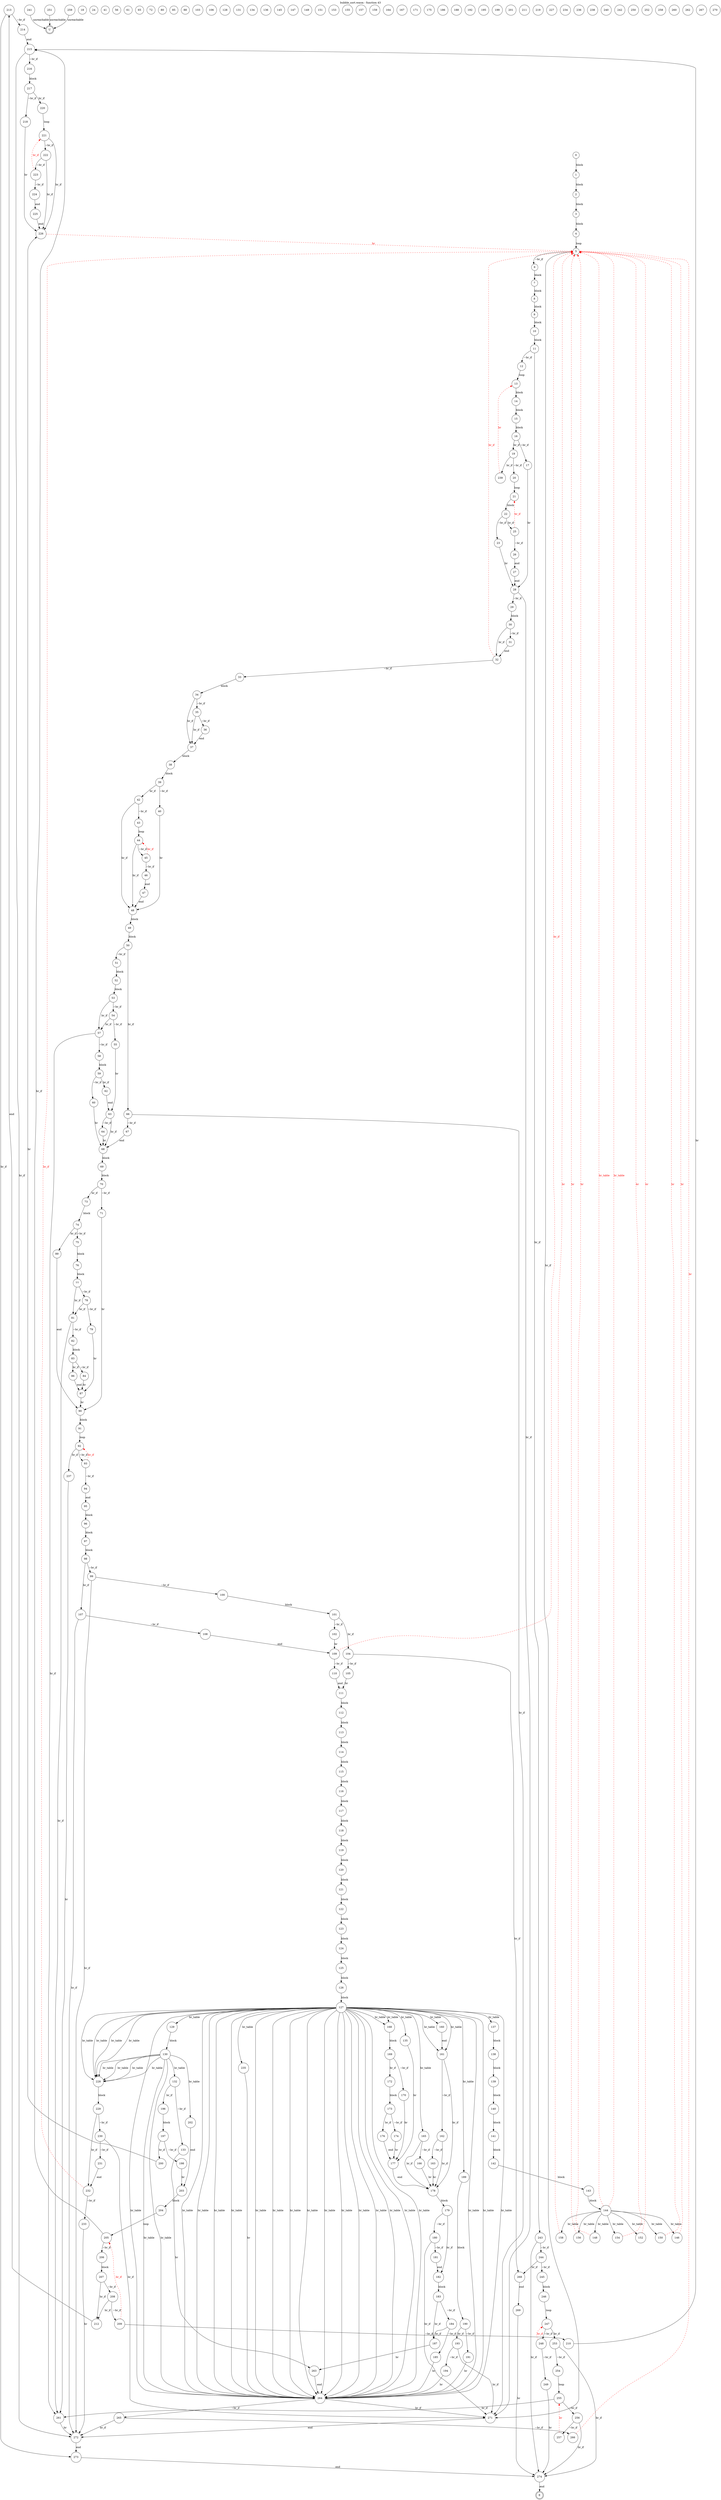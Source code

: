 digraph finite_state_machine {
    label = "bubble_sort.wasm - function 43"
    labelloc =  t
    labelfontsize = 16
    labelfontcolor = black
    labelfontname = "Helvetica"
    node [shape = doublecircle]; E U ;
node [shape=circle, fontcolor=black, style="", label="0"]0
node [shape=circle, fontcolor=black, style="", label="1"]1
node [shape=circle, fontcolor=black, style="", label="2"]2
node [shape=circle, fontcolor=black, style="", label="3"]3
node [shape=circle, fontcolor=black, style="", label="4"]4
node [shape=circle, fontcolor=black, style="", label="5"]5
node [shape=circle, fontcolor=black, style="", label="6"]6
node [shape=circle, fontcolor=black, style="", label="7"]7
node [shape=circle, fontcolor=black, style="", label="8"]8
node [shape=circle, fontcolor=black, style="", label="9"]9
node [shape=circle, fontcolor=black, style="", label="10"]10
node [shape=circle, fontcolor=black, style="", label="11"]11
node [shape=circle, fontcolor=black, style="", label="12"]12
node [shape=circle, fontcolor=black, style="", label="13"]13
node [shape=circle, fontcolor=black, style="", label="14"]14
node [shape=circle, fontcolor=black, style="", label="15"]15
node [shape=circle, fontcolor=black, style="", label="16"]16
node [shape=circle, fontcolor=black, style="", label="17"]17
node [shape=circle, fontcolor=black, style="", label="18"]18
node [shape=circle, fontcolor=black, style="", label="19"]19
node [shape=circle, fontcolor=black, style="", label="20"]20
node [shape=circle, fontcolor=black, style="", label="21"]21
node [shape=circle, fontcolor=black, style="", label="22"]22
node [shape=circle, fontcolor=black, style="", label="23"]23
node [shape=circle, fontcolor=black, style="", label="24"]24
node [shape=circle, fontcolor=black, style="", label="25"]25
node [shape=circle, fontcolor=black, style="", label="26"]26
node [shape=circle, fontcolor=black, style="", label="27"]27
node [shape=circle, fontcolor=black, style="", label="28"]28
node [shape=circle, fontcolor=black, style="", label="29"]29
node [shape=circle, fontcolor=black, style="", label="30"]30
node [shape=circle, fontcolor=black, style="", label="31"]31
node [shape=circle, fontcolor=black, style="", label="32"]32
node [shape=circle, fontcolor=black, style="", label="33"]33
node [shape=circle, fontcolor=black, style="", label="34"]34
node [shape=circle, fontcolor=black, style="", label="35"]35
node [shape=circle, fontcolor=black, style="", label="36"]36
node [shape=circle, fontcolor=black, style="", label="37"]37
node [shape=circle, fontcolor=black, style="", label="38"]38
node [shape=circle, fontcolor=black, style="", label="39"]39
node [shape=circle, fontcolor=black, style="", label="40"]40
node [shape=circle, fontcolor=black, style="", label="41"]41
node [shape=circle, fontcolor=black, style="", label="42"]42
node [shape=circle, fontcolor=black, style="", label="43"]43
node [shape=circle, fontcolor=black, style="", label="44"]44
node [shape=circle, fontcolor=black, style="", label="45"]45
node [shape=circle, fontcolor=black, style="", label="46"]46
node [shape=circle, fontcolor=black, style="", label="47"]47
node [shape=circle, fontcolor=black, style="", label="48"]48
node [shape=circle, fontcolor=black, style="", label="49"]49
node [shape=circle, fontcolor=black, style="", label="50"]50
node [shape=circle, fontcolor=black, style="", label="51"]51
node [shape=circle, fontcolor=black, style="", label="52"]52
node [shape=circle, fontcolor=black, style="", label="53"]53
node [shape=circle, fontcolor=black, style="", label="54"]54
node [shape=circle, fontcolor=black, style="", label="55"]55
node [shape=circle, fontcolor=black, style="", label="56"]56
node [shape=circle, fontcolor=black, style="", label="57"]57
node [shape=circle, fontcolor=black, style="", label="58"]58
node [shape=circle, fontcolor=black, style="", label="59"]59
node [shape=circle, fontcolor=black, style="", label="60"]60
node [shape=circle, fontcolor=black, style="", label="61"]61
node [shape=circle, fontcolor=black, style="", label="62"]62
node [shape=circle, fontcolor=black, style="", label="63"]63
node [shape=circle, fontcolor=black, style="", label="64"]64
node [shape=circle, fontcolor=black, style="", label="65"]65
node [shape=circle, fontcolor=black, style="", label="66"]66
node [shape=circle, fontcolor=black, style="", label="67"]67
node [shape=circle, fontcolor=black, style="", label="68"]68
node [shape=circle, fontcolor=black, style="", label="69"]69
node [shape=circle, fontcolor=black, style="", label="70"]70
node [shape=circle, fontcolor=black, style="", label="71"]71
node [shape=circle, fontcolor=black, style="", label="72"]72
node [shape=circle, fontcolor=black, style="", label="73"]73
node [shape=circle, fontcolor=black, style="", label="74"]74
node [shape=circle, fontcolor=black, style="", label="75"]75
node [shape=circle, fontcolor=black, style="", label="76"]76
node [shape=circle, fontcolor=black, style="", label="77"]77
node [shape=circle, fontcolor=black, style="", label="78"]78
node [shape=circle, fontcolor=black, style="", label="79"]79
node [shape=circle, fontcolor=black, style="", label="80"]80
node [shape=circle, fontcolor=black, style="", label="81"]81
node [shape=circle, fontcolor=black, style="", label="82"]82
node [shape=circle, fontcolor=black, style="", label="83"]83
node [shape=circle, fontcolor=black, style="", label="84"]84
node [shape=circle, fontcolor=black, style="", label="85"]85
node [shape=circle, fontcolor=black, style="", label="86"]86
node [shape=circle, fontcolor=black, style="", label="87"]87
node [shape=circle, fontcolor=black, style="", label="88"]88
node [shape=circle, fontcolor=black, style="", label="89"]89
node [shape=circle, fontcolor=black, style="", label="90"]90
node [shape=circle, fontcolor=black, style="", label="91"]91
node [shape=circle, fontcolor=black, style="", label="92"]92
node [shape=circle, fontcolor=black, style="", label="93"]93
node [shape=circle, fontcolor=black, style="", label="94"]94
node [shape=circle, fontcolor=black, style="", label="95"]95
node [shape=circle, fontcolor=black, style="", label="96"]96
node [shape=circle, fontcolor=black, style="", label="97"]97
node [shape=circle, fontcolor=black, style="", label="98"]98
node [shape=circle, fontcolor=black, style="", label="99"]99
node [shape=circle, fontcolor=black, style="", label="100"]100
node [shape=circle, fontcolor=black, style="", label="101"]101
node [shape=circle, fontcolor=black, style="", label="102"]102
node [shape=circle, fontcolor=black, style="", label="103"]103
node [shape=circle, fontcolor=black, style="", label="104"]104
node [shape=circle, fontcolor=black, style="", label="105"]105
node [shape=circle, fontcolor=black, style="", label="106"]106
node [shape=circle, fontcolor=black, style="", label="107"]107
node [shape=circle, fontcolor=black, style="", label="108"]108
node [shape=circle, fontcolor=black, style="", label="109"]109
node [shape=circle, fontcolor=black, style="", label="110"]110
node [shape=circle, fontcolor=black, style="", label="111"]111
node [shape=circle, fontcolor=black, style="", label="112"]112
node [shape=circle, fontcolor=black, style="", label="113"]113
node [shape=circle, fontcolor=black, style="", label="114"]114
node [shape=circle, fontcolor=black, style="", label="115"]115
node [shape=circle, fontcolor=black, style="", label="116"]116
node [shape=circle, fontcolor=black, style="", label="117"]117
node [shape=circle, fontcolor=black, style="", label="118"]118
node [shape=circle, fontcolor=black, style="", label="119"]119
node [shape=circle, fontcolor=black, style="", label="120"]120
node [shape=circle, fontcolor=black, style="", label="121"]121
node [shape=circle, fontcolor=black, style="", label="122"]122
node [shape=circle, fontcolor=black, style="", label="123"]123
node [shape=circle, fontcolor=black, style="", label="124"]124
node [shape=circle, fontcolor=black, style="", label="125"]125
node [shape=circle, fontcolor=black, style="", label="126"]126
node [shape=circle, fontcolor=black, style="", label="127"]127
node [shape=circle, fontcolor=black, style="", label="128"]128
node [shape=circle, fontcolor=black, style="", label="129"]129
node [shape=circle, fontcolor=black, style="", label="130"]130
node [shape=circle, fontcolor=black, style="", label="131"]131
node [shape=circle, fontcolor=black, style="", label="132"]132
node [shape=circle, fontcolor=black, style="", label="133"]133
node [shape=circle, fontcolor=black, style="", label="134"]134
node [shape=circle, fontcolor=black, style="", label="135"]135
node [shape=circle, fontcolor=black, style="", label="136"]136
node [shape=circle, fontcolor=black, style="", label="137"]137
node [shape=circle, fontcolor=black, style="", label="138"]138
node [shape=circle, fontcolor=black, style="", label="139"]139
node [shape=circle, fontcolor=black, style="", label="140"]140
node [shape=circle, fontcolor=black, style="", label="141"]141
node [shape=circle, fontcolor=black, style="", label="142"]142
node [shape=circle, fontcolor=black, style="", label="143"]143
node [shape=circle, fontcolor=black, style="", label="144"]144
node [shape=circle, fontcolor=black, style="", label="145"]145
node [shape=circle, fontcolor=black, style="", label="146"]146
node [shape=circle, fontcolor=black, style="", label="147"]147
node [shape=circle, fontcolor=black, style="", label="148"]148
node [shape=circle, fontcolor=black, style="", label="149"]149
node [shape=circle, fontcolor=black, style="", label="150"]150
node [shape=circle, fontcolor=black, style="", label="151"]151
node [shape=circle, fontcolor=black, style="", label="152"]152
node [shape=circle, fontcolor=black, style="", label="153"]153
node [shape=circle, fontcolor=black, style="", label="154"]154
node [shape=circle, fontcolor=black, style="", label="155"]155
node [shape=circle, fontcolor=black, style="", label="156"]156
node [shape=circle, fontcolor=black, style="", label="157"]157
node [shape=circle, fontcolor=black, style="", label="158"]158
node [shape=circle, fontcolor=black, style="", label="159"]159
node [shape=circle, fontcolor=black, style="", label="160"]160
node [shape=circle, fontcolor=black, style="", label="161"]161
node [shape=circle, fontcolor=black, style="", label="162"]162
node [shape=circle, fontcolor=black, style="", label="163"]163
node [shape=circle, fontcolor=black, style="", label="164"]164
node [shape=circle, fontcolor=black, style="", label="165"]165
node [shape=circle, fontcolor=black, style="", label="166"]166
node [shape=circle, fontcolor=black, style="", label="167"]167
node [shape=circle, fontcolor=black, style="", label="168"]168
node [shape=circle, fontcolor=black, style="", label="169"]169
node [shape=circle, fontcolor=black, style="", label="170"]170
node [shape=circle, fontcolor=black, style="", label="171"]171
node [shape=circle, fontcolor=black, style="", label="172"]172
node [shape=circle, fontcolor=black, style="", label="173"]173
node [shape=circle, fontcolor=black, style="", label="174"]174
node [shape=circle, fontcolor=black, style="", label="175"]175
node [shape=circle, fontcolor=black, style="", label="176"]176
node [shape=circle, fontcolor=black, style="", label="177"]177
node [shape=circle, fontcolor=black, style="", label="178"]178
node [shape=circle, fontcolor=black, style="", label="179"]179
node [shape=circle, fontcolor=black, style="", label="180"]180
node [shape=circle, fontcolor=black, style="", label="181"]181
node [shape=circle, fontcolor=black, style="", label="182"]182
node [shape=circle, fontcolor=black, style="", label="183"]183
node [shape=circle, fontcolor=black, style="", label="184"]184
node [shape=circle, fontcolor=black, style="", label="185"]185
node [shape=circle, fontcolor=black, style="", label="186"]186
node [shape=circle, fontcolor=black, style="", label="187"]187
node [shape=circle, fontcolor=black, style="", label="188"]188
node [shape=circle, fontcolor=black, style="", label="189"]189
node [shape=circle, fontcolor=black, style="", label="190"]190
node [shape=circle, fontcolor=black, style="", label="191"]191
node [shape=circle, fontcolor=black, style="", label="192"]192
node [shape=circle, fontcolor=black, style="", label="193"]193
node [shape=circle, fontcolor=black, style="", label="194"]194
node [shape=circle, fontcolor=black, style="", label="195"]195
node [shape=circle, fontcolor=black, style="", label="196"]196
node [shape=circle, fontcolor=black, style="", label="197"]197
node [shape=circle, fontcolor=black, style="", label="198"]198
node [shape=circle, fontcolor=black, style="", label="199"]199
node [shape=circle, fontcolor=black, style="", label="200"]200
node [shape=circle, fontcolor=black, style="", label="201"]201
node [shape=circle, fontcolor=black, style="", label="202"]202
node [shape=circle, fontcolor=black, style="", label="203"]203
node [shape=circle, fontcolor=black, style="", label="204"]204
node [shape=circle, fontcolor=black, style="", label="205"]205
node [shape=circle, fontcolor=black, style="", label="206"]206
node [shape=circle, fontcolor=black, style="", label="207"]207
node [shape=circle, fontcolor=black, style="", label="208"]208
node [shape=circle, fontcolor=black, style="", label="209"]209
node [shape=circle, fontcolor=black, style="", label="210"]210
node [shape=circle, fontcolor=black, style="", label="211"]211
node [shape=circle, fontcolor=black, style="", label="212"]212
node [shape=circle, fontcolor=black, style="", label="213"]213
node [shape=circle, fontcolor=black, style="", label="214"]214
node [shape=circle, fontcolor=black, style="", label="215"]215
node [shape=circle, fontcolor=black, style="", label="216"]216
node [shape=circle, fontcolor=black, style="", label="217"]217
node [shape=circle, fontcolor=black, style="", label="218"]218
node [shape=circle, fontcolor=black, style="", label="219"]219
node [shape=circle, fontcolor=black, style="", label="220"]220
node [shape=circle, fontcolor=black, style="", label="221"]221
node [shape=circle, fontcolor=black, style="", label="222"]222
node [shape=circle, fontcolor=black, style="", label="223"]223
node [shape=circle, fontcolor=black, style="", label="224"]224
node [shape=circle, fontcolor=black, style="", label="225"]225
node [shape=circle, fontcolor=black, style="", label="226"]226
node [shape=circle, fontcolor=black, style="", label="227"]227
node [shape=circle, fontcolor=black, style="", label="228"]228
node [shape=circle, fontcolor=black, style="", label="229"]229
node [shape=circle, fontcolor=black, style="", label="230"]230
node [shape=circle, fontcolor=black, style="", label="231"]231
node [shape=circle, fontcolor=black, style="", label="232"]232
node [shape=circle, fontcolor=black, style="", label="233"]233
node [shape=circle, fontcolor=black, style="", label="234"]234
node [shape=circle, fontcolor=black, style="", label="235"]235
node [shape=circle, fontcolor=black, style="", label="236"]236
node [shape=circle, fontcolor=black, style="", label="237"]237
node [shape=circle, fontcolor=black, style="", label="238"]238
node [shape=circle, fontcolor=black, style="", label="239"]239
node [shape=circle, fontcolor=black, style="", label="240"]240
node [shape=circle, fontcolor=black, style="", label="241"]241
node [shape=circle, fontcolor=black, style="", label="242"]242
node [shape=circle, fontcolor=black, style="", label="243"]243
node [shape=circle, fontcolor=black, style="", label="244"]244
node [shape=circle, fontcolor=black, style="", label="245"]245
node [shape=circle, fontcolor=black, style="", label="246"]246
node [shape=circle, fontcolor=black, style="", label="247"]247
node [shape=circle, fontcolor=black, style="", label="248"]248
node [shape=circle, fontcolor=black, style="", label="249"]249
node [shape=circle, fontcolor=black, style="", label="250"]250
node [shape=circle, fontcolor=black, style="", label="251"]251
node [shape=circle, fontcolor=black, style="", label="252"]252
node [shape=circle, fontcolor=black, style="", label="253"]253
node [shape=circle, fontcolor=black, style="", label="254"]254
node [shape=circle, fontcolor=black, style="", label="255"]255
node [shape=circle, fontcolor=black, style="", label="256"]256
node [shape=circle, fontcolor=black, style="", label="257"]257
node [shape=circle, fontcolor=black, style="", label="258"]258
node [shape=circle, fontcolor=black, style="", label="259"]259
node [shape=circle, fontcolor=black, style="", label="260"]260
node [shape=circle, fontcolor=black, style="", label="261"]261
node [shape=circle, fontcolor=black, style="", label="262"]262
node [shape=circle, fontcolor=black, style="", label="263"]263
node [shape=circle, fontcolor=black, style="", label="264"]264
node [shape=circle, fontcolor=black, style="", label="265"]265
node [shape=circle, fontcolor=black, style="", label="266"]266
node [shape=circle, fontcolor=black, style="", label="267"]267
node [shape=circle, fontcolor=black, style="", label="268"]268
node [shape=circle, fontcolor=black, style="", label="269"]269
node [shape=circle, fontcolor=black, style="", label="270"]270
node [shape=circle, fontcolor=black, style="", label="271"]271
node [shape=circle, fontcolor=black, style="", label="272"]272
node [shape=circle, fontcolor=black, style="", label="273"]273
node [shape=circle, fontcolor=black, style="", label="274"]274
node [shape=circle, fontcolor=black, style="", label="E"]E
node [shape=circle, fontcolor=black, style="", label="U"]U
    0 -> 1[label="block"];
    1 -> 2[label="block"];
    2 -> 3[label="block"];
    3 -> 4[label="block"];
    4 -> 5[label="loop"];
    5 -> 6[label="~br_if"];
    5 -> 271[label="br_if"];
    6 -> 7[label="block"];
    7 -> 8[label="block"];
    8 -> 9[label="block"];
    9 -> 10[label="block"];
    10 -> 11[label="block"];
    11 -> 12[label="~br_if"];
    11 -> 243[label="br_if"];
    12 -> 13[label="loop"];
    13 -> 14[label="block"];
    14 -> 15[label="block"];
    15 -> 16[label="block"];
    16 -> 17[label="~br_if"];
    16 -> 19[label="br_if"];
    17 -> 28[label="br"];
    19 -> 20[label="~br_if"];
    19 -> 239[label="br_if"];
    20 -> 21[label="loop"];
    21 -> 22[label="block"];
    22 -> 23[label="~br_if"];
    22 -> 25[label="br_if"];
    23 -> 28[label="br"];
    25 -> 26[label="~br_if"];
    25 -> 21[style="dashed" color="red" fontcolor="red" label="br_if"];
    26 -> 27[label="end"];
    27 -> 28[label="end"];
    28 -> 29[label="~br_if"];
    28 -> 271[label="br_if"];
    29 -> 30[label="block"];
    30 -> 31[label="~br_if"];
    30 -> 32[label="br_if"];
    31 -> 32[label="end"];
    32 -> 33[label="~br_if"];
    32 -> 5[style="dashed" color="red" fontcolor="red" label="br_if"];
    33 -> 34[label="block"];
    34 -> 35[label="~br_if"];
    34 -> 37[label="br_if"];
    35 -> 36[label="~br_if"];
    35 -> 37[label="br_if"];
    36 -> 37[label="end"];
    37 -> 38[label="block"];
    38 -> 39[label="block"];
    39 -> 40[label="~br_if"];
    39 -> 42[label="br_if"];
    40 -> 48[label="br"];
    42 -> 43[label="~br_if"];
    42 -> 48[label="br_if"];
    43 -> 44[label="loop"];
    44 -> 45[label="~br_if"];
    44 -> 48[label="br_if"];
    45 -> 46[label="~br_if"];
    45 -> 44[style="dashed" color="red" fontcolor="red" label="br_if"];
    46 -> 47[label="end"];
    47 -> 48[label="end"];
    48 -> 49[label="block"];
    49 -> 50[label="block"];
    50 -> 51[label="~br_if"];
    50 -> 66[label="br_if"];
    51 -> 52[label="block"];
    52 -> 53[label="block"];
    53 -> 54[label="~br_if"];
    53 -> 57[label="br_if"];
    54 -> 55[label="~br_if"];
    54 -> 57[label="br_if"];
    55 -> 63[label="br"];
    57 -> 58[label="~br_if"];
    57 -> 261[label="br_if"];
    58 -> 59[label="block"];
    59 -> 60[label="~br_if"];
    59 -> 62[label="br_if"];
    60 -> 68[label="br"];
    62 -> 63[label="end"];
    63 -> 64[label="~br_if"];
    63 -> 68[label="br_if"];
    64 -> 68[label="br"];
    66 -> 67[label="~br_if"];
    66 -> 271[label="br_if"];
    67 -> 68[label="end"];
    68 -> 69[label="block"];
    69 -> 70[label="block"];
    70 -> 71[label="~br_if"];
    70 -> 73[label="br_if"];
    71 -> 90[label="br"];
    73 -> 74[label="block"];
    74 -> 75[label="~br_if"];
    74 -> 89[label="br_if"];
    75 -> 76[label="block"];
    76 -> 77[label="block"];
    77 -> 78[label="~br_if"];
    77 -> 81[label="br_if"];
    78 -> 79[label="~br_if"];
    78 -> 81[label="br_if"];
    79 -> 87[label="br"];
    81 -> 82[label="~br_if"];
    81 -> 261[label="br_if"];
    82 -> 83[label="block"];
    83 -> 84[label="~br_if"];
    83 -> 86[label="br_if"];
    84 -> 87[label="br"];
    86 -> 87[label="end"];
    87 -> 90[label="br"];
    89 -> 90[label="end"];
    90 -> 91[label="block"];
    91 -> 92[label="loop"];
    92 -> 93[label="~br_if"];
    92 -> 237[label="br_if"];
    93 -> 94[label="~br_if"];
    93 -> 92[style="dashed" color="red" fontcolor="red" label="br_if"];
    94 -> 95[label="end"];
    95 -> 96[label="block"];
    96 -> 97[label="block"];
    97 -> 98[label="block"];
    98 -> 99[label="~br_if"];
    98 -> 107[label="br_if"];
    99 -> 100[label="~br_if"];
    99 -> 272[label="br_if"];
    100 -> 101[label="block"];
    101 -> 102[label="~br_if"];
    101 -> 104[label="br_if"];
    102 -> 109[label="br"];
    104 -> 105[label="~br_if"];
    104 -> 268[label="br_if"];
    105 -> 111[label="br"];
    107 -> 108[label="~br_if"];
    107 -> 272[label="br_if"];
    108 -> 109[label="end"];
    109 -> 110[label="~br_if"];
    109 -> 5[style="dashed" color="red" fontcolor="red" label="br_if"];
    110 -> 111[label="end"];
    111 -> 112[label="block"];
    112 -> 113[label="block"];
    113 -> 114[label="block"];
    114 -> 115[label="block"];
    115 -> 116[label="block"];
    116 -> 117[label="block"];
    117 -> 118[label="block"];
    118 -> 119[label="block"];
    119 -> 120[label="block"];
    120 -> 121[label="block"];
    121 -> 122[label="block"];
    122 -> 123[label="block"];
    123 -> 124[label="block"];
    124 -> 125[label="block"];
    125 -> 126[label="block"];
    126 -> 127[label="block"];
    127 -> 161[label="br_table"];
    127 -> 264[label="br_table"];
    127 -> 264[label="br_table"];
    127 -> 264[label="br_table"];
    127 -> 264[label="br_table"];
    127 -> 264[label="br_table"];
    127 -> 264[label="br_table"];
    127 -> 264[label="br_table"];
    127 -> 264[label="br_table"];
    127 -> 228[label="br_table"];
    127 -> 264[label="br_table"];
    127 -> 235[label="br_table"];
    127 -> 168[label="br_table"];
    127 -> 228[label="br_table"];
    127 -> 228[label="br_table"];
    127 -> 228[label="br_table"];
    127 -> 264[label="br_table"];
    127 -> 168[label="br_table"];
    127 -> 264[label="br_table"];
    127 -> 264[label="br_table"];
    127 -> 264[label="br_table"];
    127 -> 264[label="br_table"];
    127 -> 137[label="br_table"];
    127 -> 165[label="br_table"];
    127 -> 160[label="br_table"];
    127 -> 264[label="br_table"];
    127 -> 264[label="br_table"];
    127 -> 189[label="br_table"];
    127 -> 264[label="br_table"];
    127 -> 135[label="br_table"];
    127 -> 264[label="br_table"];
    127 -> 264[label="br_table"];
    127 -> 161[label="br_table"];
    127 -> 129[label="br_table"];
    129 -> 130[label="block"];
    130 -> 228[label="br_table"];
    130 -> 264[label="br_table"];
    130 -> 202[label="br_table"];
    130 -> 264[label="br_table"];
    130 -> 228[label="br_table"];
    130 -> 228[label="br_table"];
    130 -> 228[label="br_table"];
    130 -> 132[label="br_table"];
    132 -> 133[label="~br_if"];
    132 -> 196[label="br_if"];
    133 -> 263[label="br"];
    135 -> 177[label="br"];
    137 -> 138[label="block"];
    138 -> 139[label="block"];
    139 -> 140[label="block"];
    140 -> 141[label="block"];
    141 -> 142[label="block"];
    142 -> 143[label="block"];
    143 -> 144[label="block"];
    144 -> 146[label="br_table"];
    144 -> 148[label="br_table"];
    144 -> 150[label="br_table"];
    144 -> 152[label="br_table"];
    144 -> 154[label="br_table"];
    144 -> 5[style="dashed" color="red" fontcolor="red" label="br_table"];
    144 -> 156[label="br_table"];
    144 -> 158[label="br_table"];
    144 -> 5[style="dashed" color="red" fontcolor="red" label="br_table"];
    146 -> 5[style="dashed" color="red" fontcolor="red" label="br"];
    148 -> 5[style="dashed" color="red" fontcolor="red" label="br"];
    150 -> 5[style="dashed" color="red" fontcolor="red" label="br"];
    152 -> 5[style="dashed" color="red" fontcolor="red" label="br"];
    154 -> 5[style="dashed" color="red" fontcolor="red" label="br"];
    156 -> 5[style="dashed" color="red" fontcolor="red" label="br"];
    158 -> 5[style="dashed" color="red" fontcolor="red" label="br"];
    160 -> 161[label="end"];
    161 -> 162[label="~br_if"];
    161 -> 178[label="br_if"];
    162 -> 163[label="~br_if"];
    162 -> 178[label="br_if"];
    163 -> 178[label="br"];
    165 -> 166[label="~br_if"];
    165 -> 178[label="br_if"];
    166 -> 178[label="br"];
    168 -> 169[label="block"];
    169 -> 170[label="~br_if"];
    169 -> 172[label="br_if"];
    170 -> 177[label="br"];
    172 -> 173[label="block"];
    173 -> 174[label="~br_if"];
    173 -> 176[label="br_if"];
    174 -> 177[label="br"];
    176 -> 177[label="end"];
    177 -> 178[label="end"];
    178 -> 179[label="block"];
    179 -> 180[label="~br_if"];
    179 -> 182[label="br_if"];
    180 -> 181[label="~br_if"];
    180 -> 271[label="br_if"];
    181 -> 182[label="end"];
    182 -> 183[label="block"];
    183 -> 184[label="~br_if"];
    183 -> 187[label="br_if"];
    184 -> 185[label="~br_if"];
    184 -> 187[label="br_if"];
    185 -> 264[label="br"];
    187 -> 263[label="br"];
    189 -> 190[label="block"];
    190 -> 191[label="~br_if"];
    190 -> 193[label="br_if"];
    191 -> 264[label="br"];
    193 -> 194[label="~br_if"];
    193 -> 271[label="br_if"];
    194 -> 264[label="br"];
    196 -> 197[label="block"];
    197 -> 198[label="~br_if"];
    197 -> 200[label="br_if"];
    198 -> 203[label="br"];
    200 -> 226[label="br"];
    202 -> 203[label="end"];
    203 -> 204[label="block"];
    204 -> 205[label="loop"];
    205 -> 206[label="~br_if"];
    205 -> 215[label="br_if"];
    206 -> 207[label="block"];
    207 -> 208[label="~br_if"];
    207 -> 212[label="br_if"];
    208 -> 209[label="~br_if"];
    208 -> 212[label="br_if"];
    209 -> 210[label="~br_if"];
    209 -> 205[style="dashed" color="red" fontcolor="red" label="br_if"];
    210 -> 215[label="br"];
    212 -> 213[label="end"];
    213 -> 214[label="~br_if"];
    213 -> 273[label="br_if"];
    214 -> 215[label="end"];
    215 -> 216[label="~br_if"];
    215 -> 272[label="br_if"];
    216 -> 217[label="block"];
    217 -> 218[label="~br_if"];
    217 -> 220[label="br_if"];
    218 -> 226[label="br"];
    220 -> 221[label="loop"];
    221 -> 222[label="~br_if"];
    221 -> 226[label="br_if"];
    222 -> 223[label="~br_if"];
    222 -> 226[label="br_if"];
    223 -> 224[label="~br_if"];
    223 -> 221[style="dashed" color="red" fontcolor="red" label="br_if"];
    224 -> 225[label="end"];
    225 -> 226[label="end"];
    226 -> 5[style="dashed" color="red" fontcolor="red" label="br"];
    228 -> 229[label="block"];
    229 -> 230[label="~br_if"];
    229 -> 232[label="br_if"];
    230 -> 231[label="~br_if"];
    230 -> 271[label="br_if"];
    231 -> 232[label="end"];
    232 -> 233[label="~br_if"];
    232 -> 5[style="dashed" color="red" fontcolor="red" label="br_if"];
    233 -> 272[label="br"];
    235 -> 264[label="br"];
    237 -> 261[label="br"];
    239 -> 13[style="dashed" color="red" fontcolor="red" label="br"];
    241 -> U[label="unreachable"];
    243 -> 244[label="~br_if"];
    243 -> 274[label="br_if"];
    244 -> 245[label="~br_if"];
    244 -> 268[label="br_if"];
    245 -> 246[label="block"];
    246 -> 247[label="loop"];
    247 -> 248[label="~br_if"];
    247 -> 253[label="br_if"];
    248 -> 249[label="~br_if"];
    248 -> 247[style="dashed" color="red" fontcolor="red" label="br_if"];
    249 -> 274[label="br"];
    251 -> U[label="unreachable"];
    253 -> 254[label="~br_if"];
    253 -> 274[label="br_if"];
    254 -> 255[label="loop"];
    255 -> 256[label="~br_if"];
    255 -> 261[label="br_if"];
    256 -> 257[label="~br_if"];
    256 -> 274[label="br_if"];
    257 -> 255[style="dashed" color="red" fontcolor="red" label="br"];
    259 -> U[label="unreachable"];
    261 -> 272[label="br"];
    263 -> 264[label="end"];
    264 -> 265[label="~br_if"];
    264 -> 271[label="br_if"];
    265 -> 266[label="~br_if"];
    265 -> 272[label="br_if"];
    266 -> 5[style="dashed" color="red" fontcolor="red" label="br"];
    268 -> 269[label="end"];
    269 -> 274[label="br"];
    271 -> 272[label="end"];
    272 -> 273[label="end"];
    273 -> 274[label="end"];
    274 -> E[label="end"];
}
